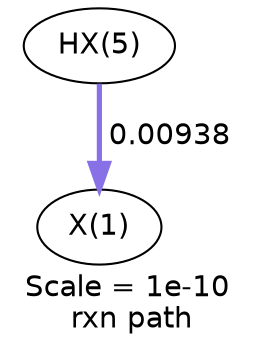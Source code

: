 digraph reaction_paths {
center=1;
s22 -> s21[fontname="Helvetica", style="setlinewidth(2.48)", arrowsize=1.24, color="0.7, 0.509, 0.9"
, label=" 0.00938"];
s21 [ fontname="Helvetica", label="X(1)"];
s22 [ fontname="Helvetica", label="HX(5)"];
 label = "Scale = 1e-10\l rxn path";
 fontname = "Helvetica";
}
